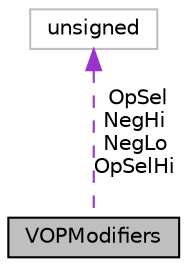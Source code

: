 digraph "VOPModifiers"
{
 // LATEX_PDF_SIZE
  bgcolor="transparent";
  edge [fontname="Helvetica",fontsize="10",labelfontname="Helvetica",labelfontsize="10"];
  node [fontname="Helvetica",fontsize="10",shape=record];
  Node1 [label="VOPModifiers",height=0.2,width=0.4,color="black", fillcolor="grey75", style="filled", fontcolor="black",tooltip=" "];
  Node2 -> Node1 [dir="back",color="darkorchid3",fontsize="10",style="dashed",label=" OpSel\nNegHi\nNegLo\nOpSelHi" ,fontname="Helvetica"];
  Node2 [label="unsigned",height=0.2,width=0.4,color="grey75",tooltip=" "];
}
